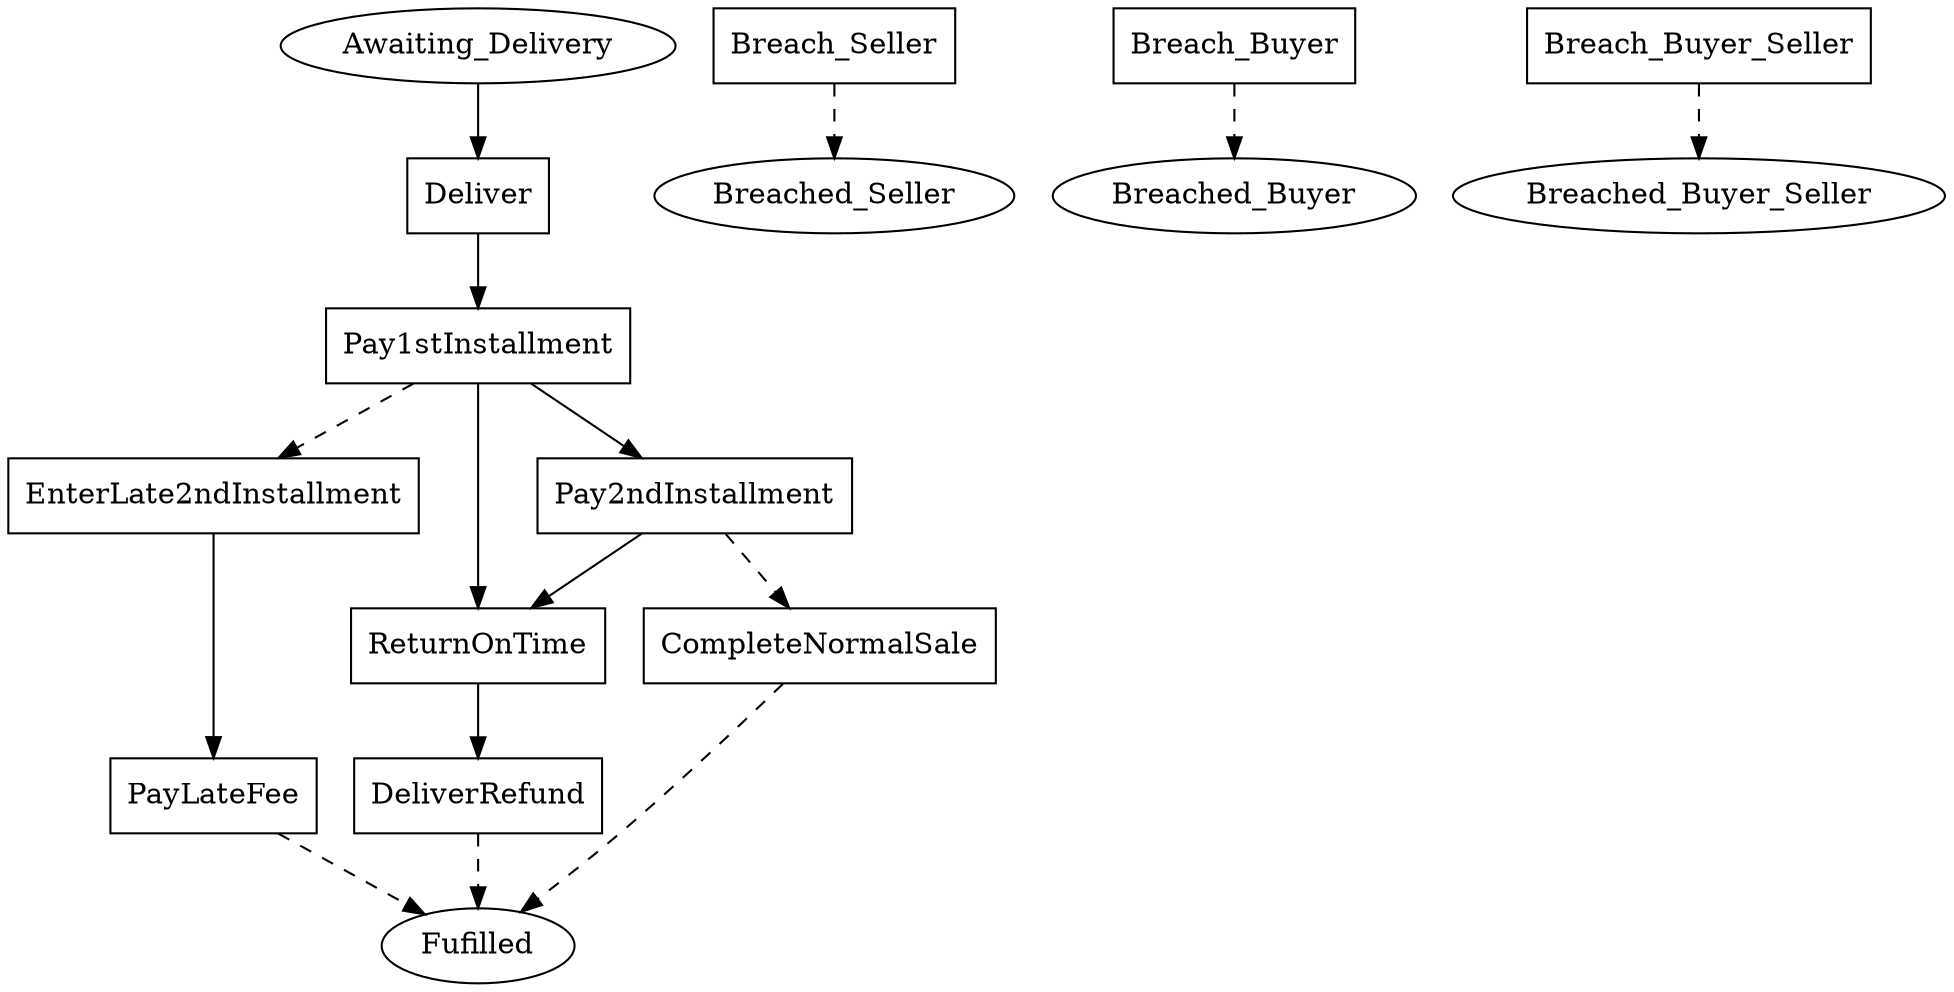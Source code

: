 // THIS IS A GENERATED FILE. DO NOT EDIT.

digraph Two_part_sale_Hvitved_Laser_Printer {    
    Fulfilled[label=Fufilled];
    Awaiting_Delivery[label=Awaiting_Delivery];
	Breached_Seller[label=Breached_Seller];
	Breached_Buyer[label=Breached_Buyer];
	Breached_Buyer_Seller[label=Breached_Buyer_Seller]
    
     
    Deliver[label=Deliver,shape=box];
	Pay1stInstallment[label=Pay1stInstallment,shape=box];
	EnterLate2ndInstallment[label=EnterLate2ndInstallment,shape=box];
	Pay2ndInstallment[label=Pay2ndInstallment,shape=box];
	ReturnOnTime[label=ReturnOnTime,shape=box];
	PayLateFee[label=PayLateFee,shape=box];
	CompleteNormalSale[label=CompleteNormalSale,shape=box];
	DeliverRefund[label=DeliverRefund,shape=box];
	Breach_Seller[label=Breach_Seller,shape=box];
	Breach_Buyer[label=Breach_Buyer,shape=box];
	Breach_Buyer_Seller[label=Breach_Buyer_Seller,shape=box]    
    
    
    
    Awaiting_Delivery -> Deliver;
	Deliver -> Pay1stInstallment;
	Pay1stInstallment -> Pay2ndInstallment;
	Pay1stInstallment -> ReturnOnTime;
	Pay1stInstallment -> EnterLate2ndInstallment [style=dashed];
	EnterLate2ndInstallment -> PayLateFee;
	Pay2ndInstallment -> ReturnOnTime;
	Pay2ndInstallment -> CompleteNormalSale [style=dashed];
	ReturnOnTime -> DeliverRefund
    
    PayLateFee -> Fulfilled [style=dashed];
	CompleteNormalSale -> Fulfilled [style=dashed];
	DeliverRefund -> Fulfilled [style=dashed];
	Breach_Seller -> Breached_Seller [style=dashed];
	Breach_Buyer -> Breached_Buyer [style=dashed];
	Breach_Buyer_Seller -> Breached_Buyer_Seller [style=dashed];
	     
    
       
}